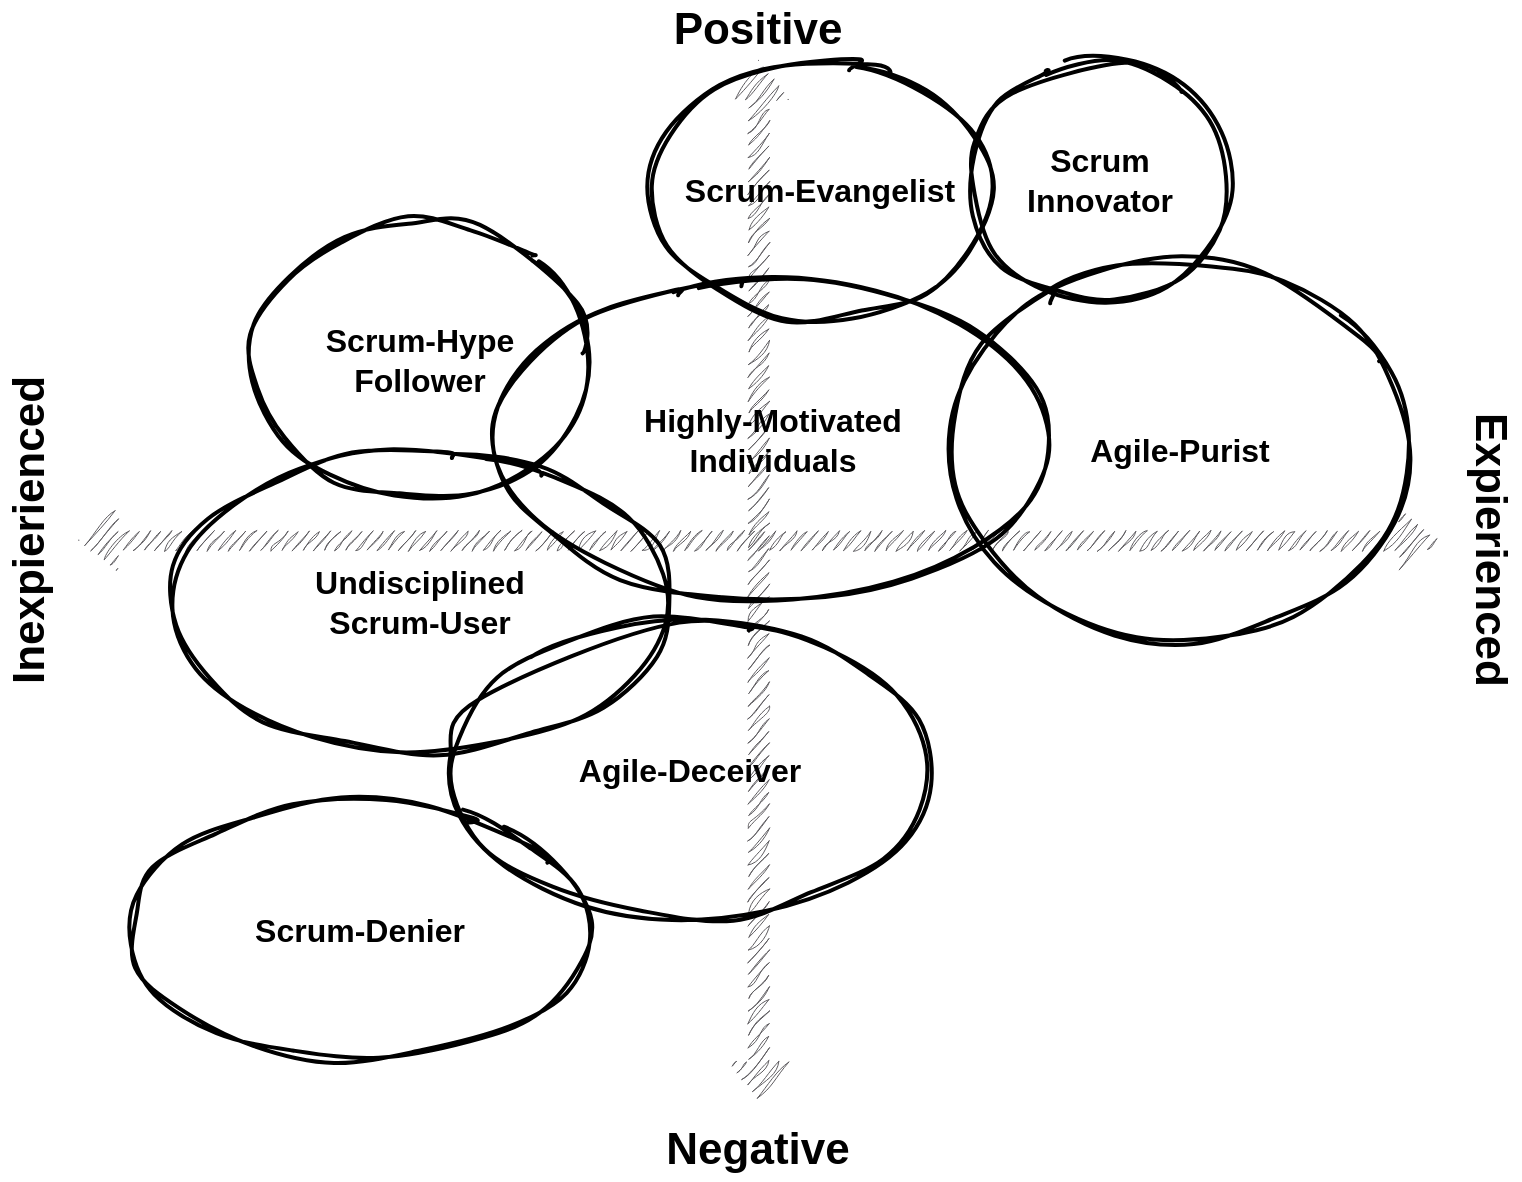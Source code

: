 <mxfile>
    <diagram id="stv4k0gGzNc69gaz2TCE" name="Seite-1">
        <mxGraphModel dx="1295" dy="707" grid="0" gridSize="10" guides="1" tooltips="1" connect="1" arrows="1" fold="1" page="0" pageScale="1" pageWidth="827" pageHeight="1169" background="#ffffff" math="0" shadow="0">
            <root>
                <mxCell id="0"/>
                <mxCell id="1" parent="0"/>
                <mxCell id="2" value="" style="shape=flexArrow;endArrow=classic;startArrow=classic;html=1;strokeColor=none;fillColor=#5e5c60;sketch=1;curveFitting=1;jiggle=2;" parent="1" edge="1">
                    <mxGeometry width="100" height="100" relative="1" as="geometry">
                        <mxPoint x="74" y="280" as="sourcePoint"/>
                        <mxPoint x="754" y="280" as="targetPoint"/>
                    </mxGeometry>
                </mxCell>
                <mxCell id="3" value="" style="shape=flexArrow;endArrow=classic;startArrow=classic;html=1;strokeColor=none;fillColor=#5e5c60;sketch=1;curveFitting=1;jiggle=2;" parent="1" edge="1">
                    <mxGeometry width="100" height="100" relative="1" as="geometry">
                        <mxPoint x="414" y="40" as="sourcePoint"/>
                        <mxPoint x="414" y="560" as="targetPoint"/>
                    </mxGeometry>
                </mxCell>
                <mxCell id="11" value="Positive" style="text;html=1;strokeColor=none;fillColor=none;align=center;verticalAlign=middle;whiteSpace=wrap;rounded=0;fontSize=22;fontColor=#000000;fontStyle=1" parent="1" vertex="1">
                    <mxGeometry x="384" y="10" width="60" height="30" as="geometry"/>
                </mxCell>
                <mxCell id="12" value="Negative" style="text;html=1;strokeColor=none;fillColor=none;align=center;verticalAlign=middle;whiteSpace=wrap;rounded=0;fontSize=22;fontColor=#000000;fontStyle=1" parent="1" vertex="1">
                    <mxGeometry x="384" y="570" width="60" height="30" as="geometry"/>
                </mxCell>
                <mxCell id="13" value="Expierienced" style="text;html=1;strokeColor=none;fillColor=none;align=center;verticalAlign=middle;whiteSpace=wrap;rounded=0;fontSize=22;fontColor=#000000;fontStyle=1;rotation=90;" parent="1" vertex="1">
                    <mxGeometry x="750" y="270" width="60" height="30" as="geometry"/>
                </mxCell>
                <mxCell id="14" value="Inexpierienced" style="text;html=1;strokeColor=none;fillColor=none;align=center;verticalAlign=middle;whiteSpace=wrap;rounded=0;fontSize=22;fontColor=#000000;fontStyle=1;rotation=-90;" parent="1" vertex="1">
                    <mxGeometry x="20" y="260" width="60" height="30" as="geometry"/>
                </mxCell>
                <mxCell id="15" value="Agile-Purist" style="ellipse;whiteSpace=wrap;html=1;strokeColor=#000000;fillColor=none;fontStyle=1;fontColor=#000000;fontSize=16;strokeWidth=2;sketch=1;curveFitting=1;jiggle=2;" parent="1" vertex="1">
                    <mxGeometry x="510" y="140" width="230" height="190" as="geometry"/>
                </mxCell>
                <mxCell id="16" value="Scrum-Evangelist" style="ellipse;whiteSpace=wrap;html=1;strokeColor=#000000;fillColor=none;fontStyle=1;fontColor=#000000;fontSize=16;strokeWidth=2;sketch=1;curveFitting=1;jiggle=2;" parent="1" vertex="1">
                    <mxGeometry x="360" y="40" width="170" height="130" as="geometry"/>
                </mxCell>
                <mxCell id="17" value="Scrum &lt;br&gt;Innovator" style="ellipse;whiteSpace=wrap;html=1;strokeColor=#000000;fillColor=none;fontStyle=1;fontColor=#000000;fontSize=16;strokeWidth=2;sketch=1;curveFitting=1;jiggle=2;" parent="1" vertex="1">
                    <mxGeometry x="520" y="40" width="130" height="120" as="geometry"/>
                </mxCell>
                <mxCell id="19" value="Scrum-Denier" style="ellipse;whiteSpace=wrap;html=1;strokeColor=#000000;fillColor=none;fontStyle=1;fontColor=#000000;fontSize=16;strokeWidth=2;sketch=1;curveFitting=1;jiggle=2;" parent="1" vertex="1">
                    <mxGeometry x="100" y="410" width="230" height="130" as="geometry"/>
                </mxCell>
                <mxCell id="20" value="Agile-Deceiver" style="ellipse;whiteSpace=wrap;html=1;strokeColor=#000000;fillColor=none;fontStyle=1;fontColor=#000000;fontSize=16;strokeWidth=2;sketch=1;curveFitting=1;jiggle=2;" parent="1" vertex="1">
                    <mxGeometry x="260" y="320" width="240" height="150" as="geometry"/>
                </mxCell>
                <mxCell id="21" value="Scrum-Hype &lt;br&gt;Follower" style="ellipse;whiteSpace=wrap;html=1;strokeColor=#000000;fillColor=none;fontStyle=1;fontColor=#000000;fontSize=16;strokeWidth=2;sketch=1;curveFitting=1;jiggle=2;" parent="1" vertex="1">
                    <mxGeometry x="160" y="120" width="170" height="140" as="geometry"/>
                </mxCell>
                <mxCell id="22" value="Undisciplined &lt;br&gt;Scrum-User" style="ellipse;whiteSpace=wrap;html=1;strokeColor=#000000;fillColor=none;fontStyle=1;fontColor=#000000;fontSize=16;strokeWidth=2;sketch=1;curveFitting=1;jiggle=2;" parent="1" vertex="1">
                    <mxGeometry x="120" y="236" width="250" height="150" as="geometry"/>
                </mxCell>
                <mxCell id="23" value="Highly-Motivated&lt;br&gt;Individuals" style="ellipse;whiteSpace=wrap;html=1;strokeColor=#000000;fillColor=none;fontStyle=1;fontColor=#000000;fontSize=16;strokeWidth=2;sketch=1;curveFitting=1;jiggle=2;" parent="1" vertex="1">
                    <mxGeometry x="283" y="150" width="277" height="160" as="geometry"/>
                </mxCell>
            </root>
        </mxGraphModel>
    </diagram>
</mxfile>